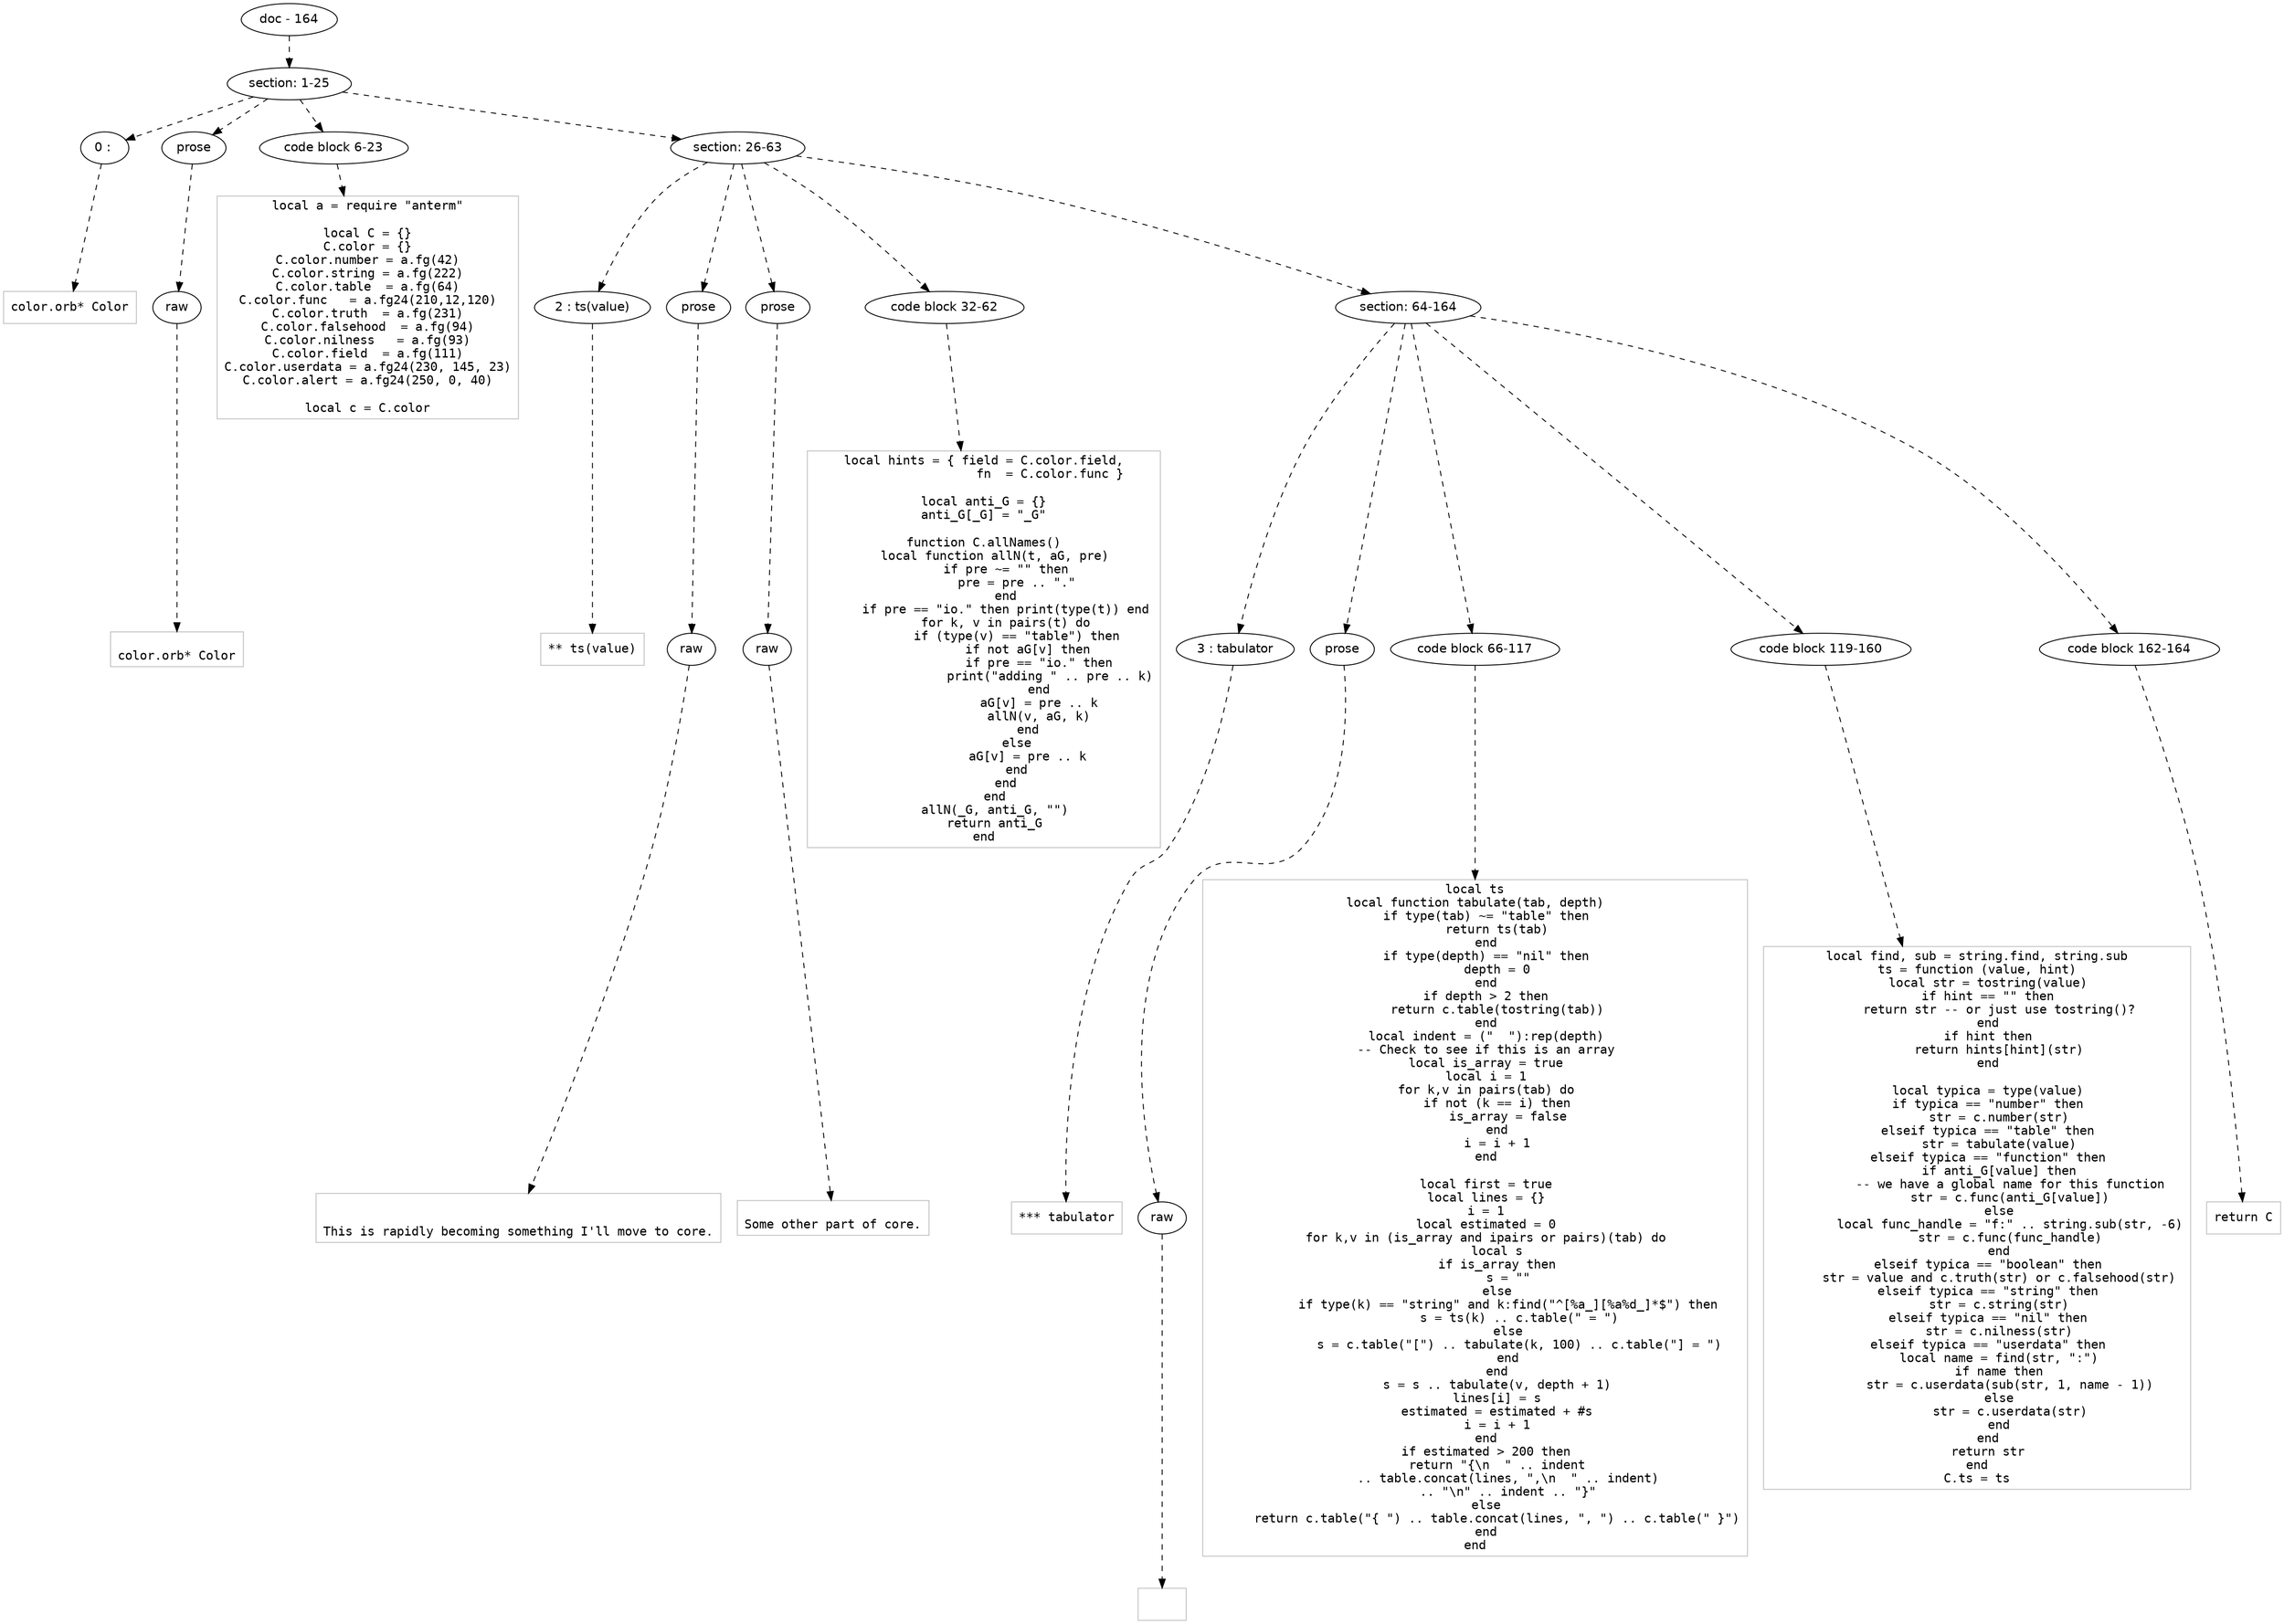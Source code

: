 digraph lpegNode {

node [fontname=Helvetica]
edge [style=dashed]

doc_0 [label="doc - 164"]


doc_0 -> { section_1}
{rank=same; section_1}

section_1 [label="section: 1-25"]


// END RANK doc_0

section_1 -> { header_2 prose_3 codeblock_4 section_5}
{rank=same; header_2 prose_3 codeblock_4 section_5}

header_2 [label="0 : "]

prose_3 [label="prose"]

codeblock_4 [label="code block 6-23"]

section_5 [label="section: 26-63"]


// END RANK section_1

header_2 -> leaf_6
leaf_6  [color=Gray,shape=rectangle,fontname=Inconsolata,label="color.orb* Color"]
// END RANK header_2

prose_3 -> { raw_7}
{rank=same; raw_7}

raw_7 [label="raw"]


// END RANK prose_3

raw_7 -> leaf_8
leaf_8  [color=Gray,shape=rectangle,fontname=Inconsolata,label="
color.orb* Color
"]
// END RANK raw_7

codeblock_4 -> leaf_9
leaf_9  [color=Gray,shape=rectangle,fontname=Inconsolata,label="local a = require \"anterm\"

local C = {}
C.color = {}
C.color.number = a.fg(42)
C.color.string = a.fg(222)
C.color.table  = a.fg(64)
C.color.func   = a.fg24(210,12,120)
C.color.truth  = a.fg(231)
C.color.falsehood  = a.fg(94)
C.color.nilness   = a.fg(93)
C.color.field  = a.fg(111)
C.color.userdata = a.fg24(230, 145, 23)
C.color.alert = a.fg24(250, 0, 40)

local c = C.color"]
// END RANK codeblock_4

section_5 -> { header_10 prose_11 prose_12 codeblock_13 section_14}
{rank=same; header_10 prose_11 prose_12 codeblock_13 section_14}

header_10 [label="2 : ts(value)"]

prose_11 [label="prose"]

prose_12 [label="prose"]

codeblock_13 [label="code block 32-62"]

section_14 [label="section: 64-164"]


// END RANK section_5

header_10 -> leaf_15
leaf_15  [color=Gray,shape=rectangle,fontname=Inconsolata,label="** ts(value)"]
// END RANK header_10

prose_11 -> { raw_16}
{rank=same; raw_16}

raw_16 [label="raw"]


// END RANK prose_11

raw_16 -> leaf_17
leaf_17  [color=Gray,shape=rectangle,fontname=Inconsolata,label="

This is rapidly becoming something I'll move to core.
"]
// END RANK raw_16

prose_12 -> { raw_18}
{rank=same; raw_18}

raw_18 [label="raw"]


// END RANK prose_12

raw_18 -> leaf_19
leaf_19  [color=Gray,shape=rectangle,fontname=Inconsolata,label="
Some other part of core.
"]
// END RANK raw_18

codeblock_13 -> leaf_20
leaf_20  [color=Gray,shape=rectangle,fontname=Inconsolata,label="local hints = { field = C.color.field,
                  fn  = C.color.func }

local anti_G = {}
anti_G[_G] = \"_G\"

function C.allNames()
   local function allN(t, aG, pre)
      if pre ~= \"\" then
         pre = pre .. \".\"
      end
      if pre == \"io.\" then print(type(t)) end
      for k, v in pairs(t) do
         if (type(v) == \"table\") then
            if not aG[v] then
               if pre == \"io.\" then
                  print(\"adding \" .. pre .. k)
               end
               aG[v] = pre .. k
               allN(v, aG, k)
            end
         else
            aG[v] = pre .. k
         end
      end
   end
   allN(_G, anti_G, \"\")
   return anti_G
end"]
// END RANK codeblock_13

section_14 -> { header_21 prose_22 codeblock_23 codeblock_24 codeblock_25}
{rank=same; header_21 prose_22 codeblock_23 codeblock_24 codeblock_25}

header_21 [label="3 : tabulator"]

prose_22 [label="prose"]

codeblock_23 [label="code block 66-117"]

codeblock_24 [label="code block 119-160"]

codeblock_25 [label="code block 162-164"]


// END RANK section_14

header_21 -> leaf_26
leaf_26  [color=Gray,shape=rectangle,fontname=Inconsolata,label="*** tabulator"]
// END RANK header_21

prose_22 -> { raw_27}
{rank=same; raw_27}

raw_27 [label="raw"]


// END RANK prose_22

raw_27 -> leaf_28
leaf_28  [color=Gray,shape=rectangle,fontname=Inconsolata,label="
"]
// END RANK raw_27

codeblock_23 -> leaf_29
leaf_29  [color=Gray,shape=rectangle,fontname=Inconsolata,label="local ts
local function tabulate(tab, depth)
   if type(tab) ~= \"table\" then
      return ts(tab)
   end
   if type(depth) == \"nil\" then
      depth = 0
   end
   if depth > 2 then
      return c.table(tostring(tab))
   end
   local indent = (\"  \"):rep(depth)
   -- Check to see if this is an array
   local is_array = true
   local i = 1
   for k,v in pairs(tab) do
      if not (k == i) then
         is_array = false
      end
      i = i + 1
   end

   local first = true
   local lines = {}
   i = 1
   local estimated = 0
   for k,v in (is_array and ipairs or pairs)(tab) do
      local s
      if is_array then
         s = \"\"
      else
         if type(k) == \"string\" and k:find(\"^[%a_][%a%d_]*$\") then
            s = ts(k) .. c.table(\" = \")
         else
            s = c.table(\"[\") .. tabulate(k, 100) .. c.table(\"] = \")
         end
      end
      s = s .. tabulate(v, depth + 1)
      lines[i] = s
      estimated = estimated + #s
      i = i + 1
   end
   if estimated > 200 then
      return \"{\\n  \" .. indent
         .. table.concat(lines, \",\\n  \" .. indent)
         .. \"\\n\" .. indent .. \"}\"
   else
      return c.table(\"{ \") .. table.concat(lines, \", \") .. c.table(\" }\")
   end
end"]
// END RANK codeblock_23

codeblock_24 -> leaf_30
leaf_30  [color=Gray,shape=rectangle,fontname=Inconsolata,label="local find, sub = string.find, string.sub
ts = function (value, hint)
   local str = tostring(value)
   if hint == \"\" then
      return str -- or just use tostring()?
   end
   if hint then
      return hints[hint](str)
   end

   local typica = type(value)
   if typica == \"number\" then
      str = c.number(str)
   elseif typica == \"table\" then
      str = tabulate(value)
   elseif typica == \"function\" then
      if anti_G[value] then
         -- we have a global name for this function
         str = c.func(anti_G[value])
      else
         local func_handle = \"f:\" .. string.sub(str, -6)
         str = c.func(func_handle)
      end
   elseif typica == \"boolean\" then
      str = value and c.truth(str) or c.falsehood(str)
   elseif typica == \"string\" then
      str = c.string(str)
   elseif typica == \"nil\" then
      str = c.nilness(str)
   elseif typica == \"userdata\" then
      local name = find(str, \":\")
      if name then
         str = c.userdata(sub(str, 1, name - 1))
      else
         str = c.userdata(str)
      end
   end
   return str
end
C.ts = ts"]
// END RANK codeblock_24

codeblock_25 -> leaf_31
leaf_31  [color=Gray,shape=rectangle,fontname=Inconsolata,label="return C"]
// END RANK codeblock_25


}
